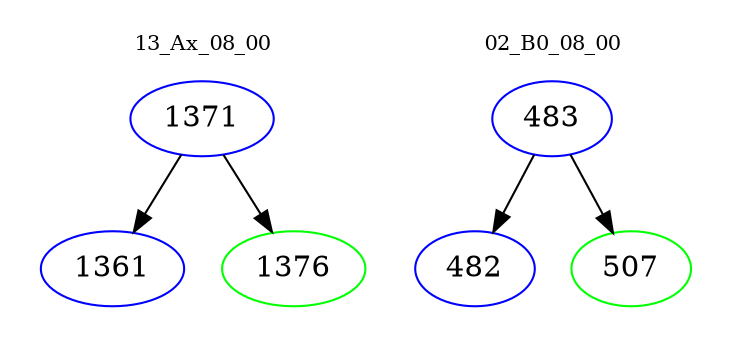 digraph{
subgraph cluster_0 {
color = white
label = "13_Ax_08_00";
fontsize=10;
T0_1371 [label="1371", color="blue"]
T0_1371 -> T0_1361 [color="black"]
T0_1361 [label="1361", color="blue"]
T0_1371 -> T0_1376 [color="black"]
T0_1376 [label="1376", color="green"]
}
subgraph cluster_1 {
color = white
label = "02_B0_08_00";
fontsize=10;
T1_483 [label="483", color="blue"]
T1_483 -> T1_482 [color="black"]
T1_482 [label="482", color="blue"]
T1_483 -> T1_507 [color="black"]
T1_507 [label="507", color="green"]
}
}
